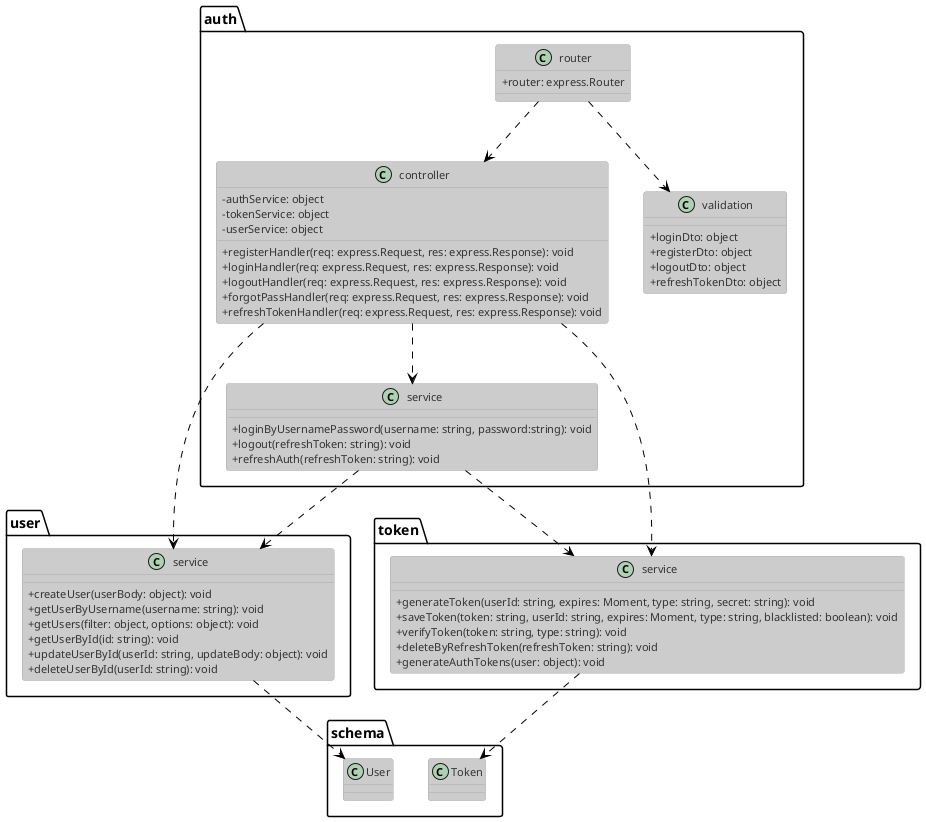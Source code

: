 @startuml authClass
!theme reddress-lightblue

skinparam classAttributeIconSize 0
class auth.controller{
  - {field} authService: object
  - {field} tokenService: object
  - {field} userService: object

  + {method} registerHandler(req: express.Request, res: express.Response): void
  + {method} loginHandler(req: express.Request, res: express.Response): void
  + {method} logoutHandler(req: express.Request, res: express.Response): void
  + {method} forgotPassHandler(req: express.Request, res: express.Response): void
  + {method} refreshTokenHandler(req: express.Request, res: express.Response): void
}

class auth.service{
  + {method} loginByUsernamePassword(username: string, password:string): void
  + {method} logout(refreshToken: string): void
  + {method} refreshAuth(refreshToken: string): void
}

class auth.router{
  + {field} router: express.Router
}

class auth.validation{
  + {method} loginDto: object
  + {method} registerDto: object
  + {method} logoutDto: object
  + {method} refreshTokenDto: object
}

' class user.controller{
'   + getAllUsersHandler(req, res): void
'   + getUserHandler(req, res): void
'   + updateUserHandler(req, res): void
'   + deleteUserHandler(req, res): void
' }

' class user.router{
'   + router: express.Router()
' }

class user.service{
  + {method} createUser(userBody: object): void
  + {method} getUserByUsername(username: string): void
  + {method} getUsers(filter: object, options: object): void
  + {method} getUserById(id: string): void
  + {method} updateUserById(userId: string, updateBody: object): void
  + {method} deleteUserById(userId: string): void
}

class token.service{
  + {method} generateToken(userId: string, expires: Moment, type: string, secret: string): void
  + {method} saveToken(token: string, userId: string, expires: Moment, type: string, blacklisted: boolean): void
  + {method} verifyToken(token: string, type: string): void
  + {method} deleteByRefreshToken(refreshToken: string): void
  + {method} generateAuthTokens(user: object): void
}

class schema.Token {

}

class schema.User {

}

auth.router ..> auth.validation
auth.controller ..> auth.service
auth.router ..>	 auth.controller
auth.service ..> user.service
auth.service ..> token.service
auth.controller ..> user.service
auth.controller ..> token.service
user.service ..> schema.User
token.service ..> schema.Token
@enduml